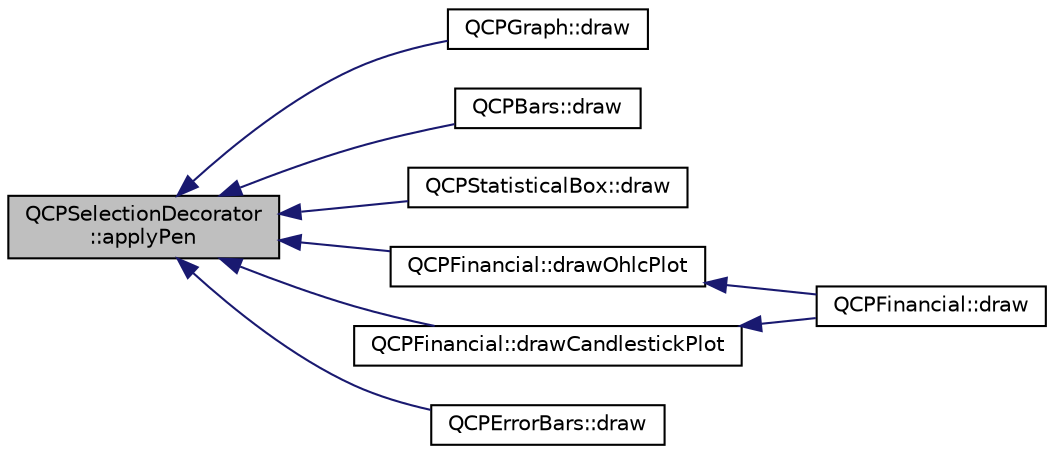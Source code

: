 digraph "QCPSelectionDecorator::applyPen"
{
  edge [fontname="Helvetica",fontsize="10",labelfontname="Helvetica",labelfontsize="10"];
  node [fontname="Helvetica",fontsize="10",shape=record];
  rankdir="LR";
  Node15 [label="QCPSelectionDecorator\l::applyPen",height=0.2,width=0.4,color="black", fillcolor="grey75", style="filled", fontcolor="black"];
  Node15 -> Node16 [dir="back",color="midnightblue",fontsize="10",style="solid",fontname="Helvetica"];
  Node16 [label="QCPGraph::draw",height=0.2,width=0.4,color="black", fillcolor="white", style="filled",URL="$class_q_c_p_graph.html#a2b0849598f06e834b43ce18cd13bcdc3"];
  Node15 -> Node17 [dir="back",color="midnightblue",fontsize="10",style="solid",fontname="Helvetica"];
  Node17 [label="QCPBars::draw",height=0.2,width=0.4,color="black", fillcolor="white", style="filled",URL="$class_q_c_p_bars.html#aa267c20650d55084c3f47cb2f8fac9dc"];
  Node15 -> Node18 [dir="back",color="midnightblue",fontsize="10",style="solid",fontname="Helvetica"];
  Node18 [label="QCPStatisticalBox::draw",height=0.2,width=0.4,color="black", fillcolor="white", style="filled",URL="$class_q_c_p_statistical_box.html#afcff35fa79728cfe10e80e0702014fea"];
  Node15 -> Node19 [dir="back",color="midnightblue",fontsize="10",style="solid",fontname="Helvetica"];
  Node19 [label="QCPFinancial::drawOhlcPlot",height=0.2,width=0.4,color="black", fillcolor="white", style="filled",URL="$class_q_c_p_financial.html#a2c77aab636f6bce6e0407b3f94e90d08"];
  Node19 -> Node20 [dir="back",color="midnightblue",fontsize="10",style="solid",fontname="Helvetica"];
  Node20 [label="QCPFinancial::draw",height=0.2,width=0.4,color="black", fillcolor="white", style="filled",URL="$class_q_c_p_financial.html#a4d62b7a618d609321adb5f5f1e31f446"];
  Node15 -> Node21 [dir="back",color="midnightblue",fontsize="10",style="solid",fontname="Helvetica"];
  Node21 [label="QCPFinancial::drawCandlestickPlot",height=0.2,width=0.4,color="black", fillcolor="white", style="filled",URL="$class_q_c_p_financial.html#ade6b703369d8acb3bfa0b8e244df4b06"];
  Node21 -> Node20 [dir="back",color="midnightblue",fontsize="10",style="solid",fontname="Helvetica"];
  Node15 -> Node22 [dir="back",color="midnightblue",fontsize="10",style="solid",fontname="Helvetica"];
  Node22 [label="QCPErrorBars::draw",height=0.2,width=0.4,color="black", fillcolor="white", style="filled",URL="$class_q_c_p_error_bars.html#a801e85931372abf2a1034bfb2eac5cd2"];
}
